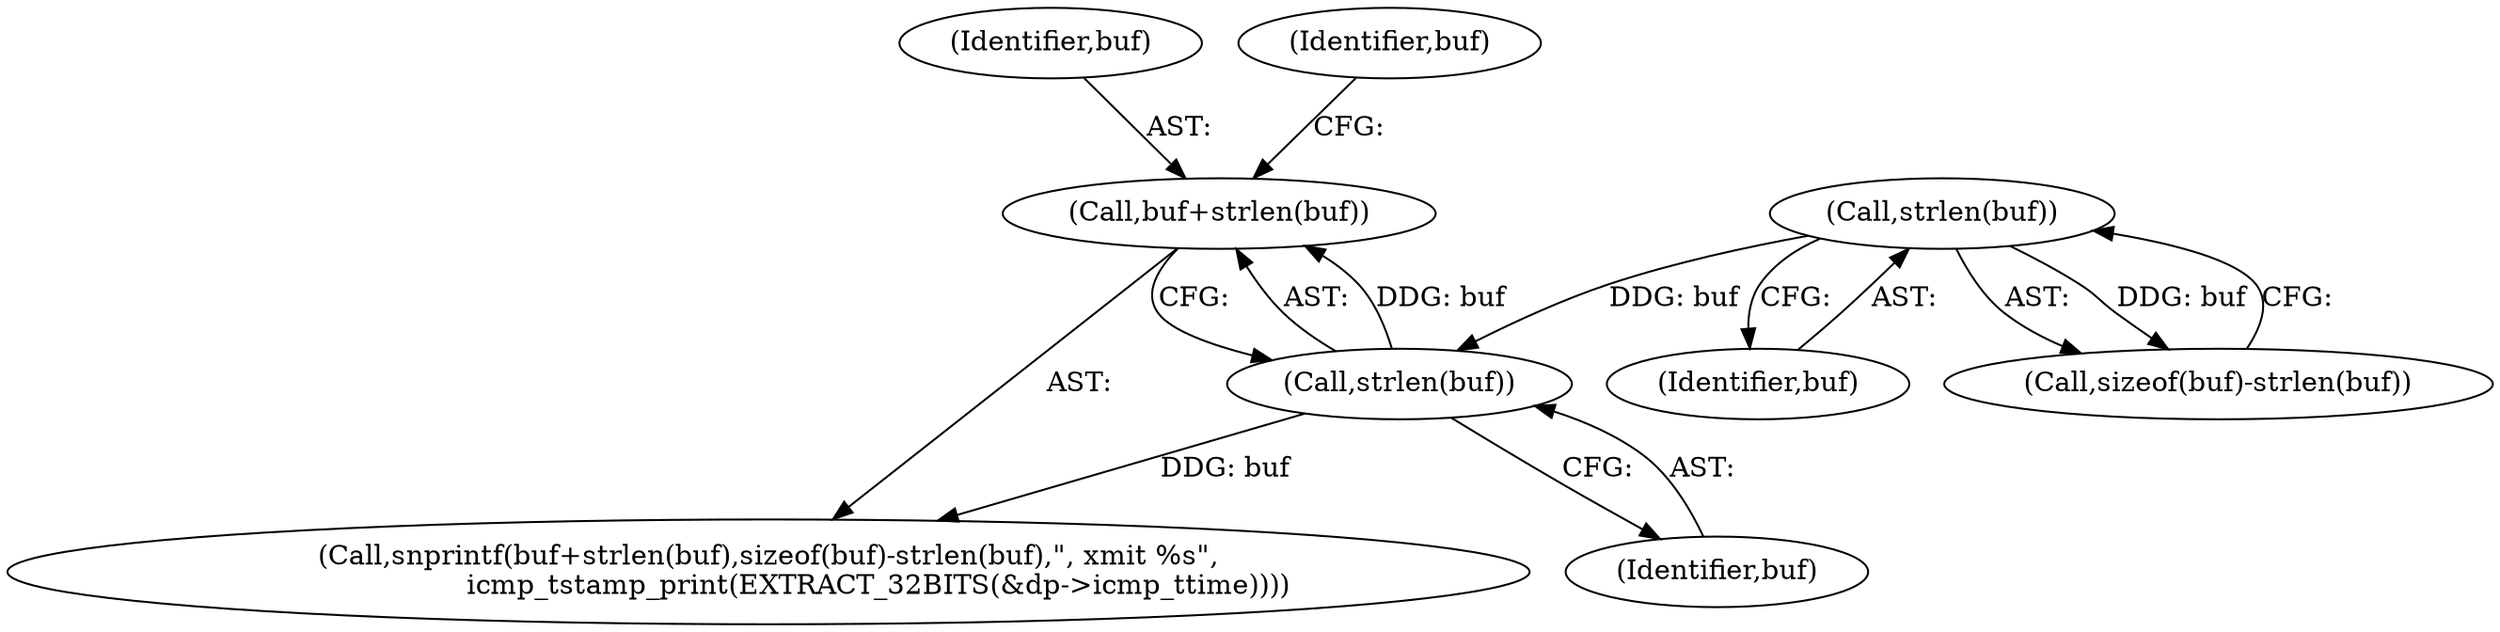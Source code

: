 digraph "0_tcpdump_2b62d1dda41590db29368ec7ba5f4faf3464765a@API" {
"1000834" [label="(Call,buf+strlen(buf))"];
"1000836" [label="(Call,strlen(buf))"];
"1000822" [label="(Call,strlen(buf))"];
"1000823" [label="(Identifier,buf)"];
"1000835" [label="(Identifier,buf)"];
"1000833" [label="(Call,snprintf(buf+strlen(buf),sizeof(buf)-strlen(buf),\", xmit %s\",\n                         icmp_tstamp_print(EXTRACT_32BITS(&dp->icmp_ttime))))"];
"1000819" [label="(Call,sizeof(buf)-strlen(buf))"];
"1000837" [label="(Identifier,buf)"];
"1000836" [label="(Call,strlen(buf))"];
"1000822" [label="(Call,strlen(buf))"];
"1000840" [label="(Identifier,buf)"];
"1000834" [label="(Call,buf+strlen(buf))"];
"1000834" -> "1000833"  [label="AST: "];
"1000834" -> "1000836"  [label="CFG: "];
"1000835" -> "1000834"  [label="AST: "];
"1000836" -> "1000834"  [label="AST: "];
"1000840" -> "1000834"  [label="CFG: "];
"1000836" -> "1000834"  [label="DDG: buf"];
"1000836" -> "1000837"  [label="CFG: "];
"1000837" -> "1000836"  [label="AST: "];
"1000836" -> "1000833"  [label="DDG: buf"];
"1000822" -> "1000836"  [label="DDG: buf"];
"1000822" -> "1000819"  [label="AST: "];
"1000822" -> "1000823"  [label="CFG: "];
"1000823" -> "1000822"  [label="AST: "];
"1000819" -> "1000822"  [label="CFG: "];
"1000822" -> "1000819"  [label="DDG: buf"];
}
